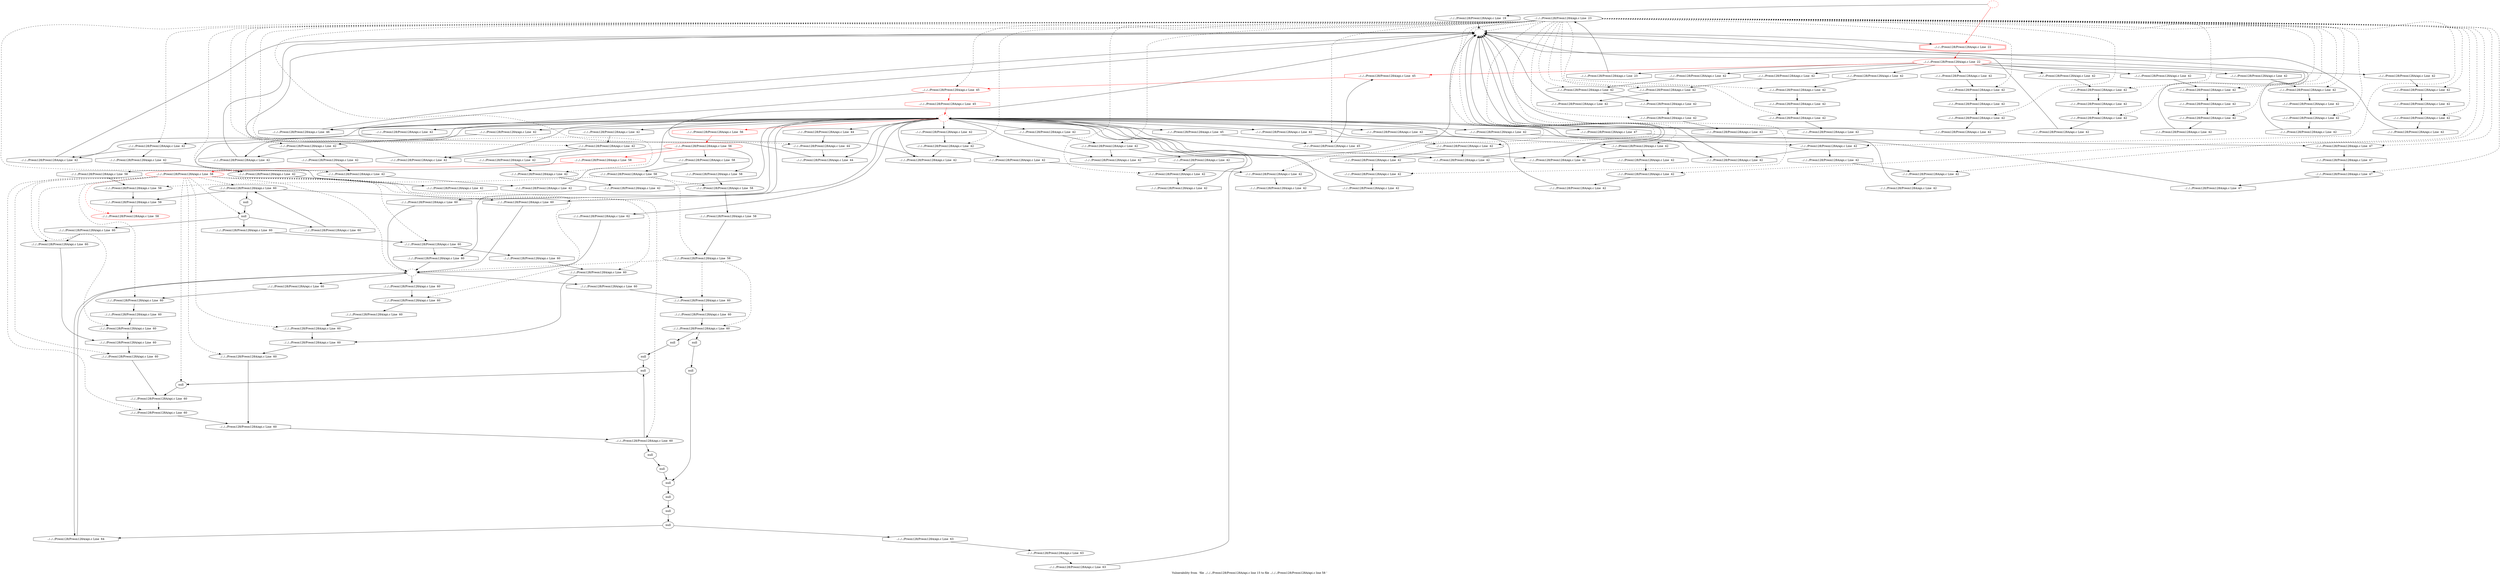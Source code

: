 digraph "Vulnerability from 'file ../../../Preon128/Preon128A/api.c line 15 to file ../../../Preon128/Preon128A/api.c line 58 '  "{
label="Vulnerability from  'file ../../../Preon128/Preon128A/api.c line 15 to file ../../../Preon128/Preon128A/api.c line 58 ' ";
node_3170[shape=ellipse,style=solid,label="../../../Preon128/Preon128A/api.c Line  23"]
node_3165[shape=ellipse,style=dashed,label=""]
"node_3170"->"node_3165" [style=dashed]
node_3250[shape=ellipse,style=solid,label="../../../Preon128/Preon128A/api.c Line  42"]
"node_3170"->"node_3250" [style=dashed]
node_3254[shape=ellipse,style=solid,label="../../../Preon128/Preon128A/api.c Line  42"]
"node_3170"->"node_3254" [style=dashed]
node_3205[shape=ellipse,style=solid,label="../../../Preon128/Preon128A/api.c Line  42"]
"node_3170"->"node_3205" [style=dashed]
node_3259[shape=ellipse,style=solid,label="../../../Preon128/Preon128A/api.c Line  44"]
"node_3170"->"node_3259" [style=dashed]
node_3262[shape=ellipse,style=solid,label="../../../Preon128/Preon128A/api.c Line  45"]
"node_3170"->"node_3262" [style=dashed]
node_3228[shape=ellipse,style=solid,label="../../../Preon128/Preon128A/api.c Line  42"]
"node_3170"->"node_3228" [style=dashed]
node_3241[shape=ellipse,style=solid,label="../../../Preon128/Preon128A/api.c Line  42"]
"node_3170"->"node_3241" [style=dashed]
node_3264[shape=ellipse,style=solid,label="../../../Preon128/Preon128A/api.c Line  45", color=red]
"node_3170"->"node_3264" [style=dashed]
node_3221[shape=ellipse,style=solid,label="../../../Preon128/Preon128A/api.c Line  42"]
"node_3170"->"node_3221" [style=dashed]
node_3226[shape=ellipse,style=solid,label="../../../Preon128/Preon128A/api.c Line  42"]
"node_3170"->"node_3226" [style=dashed]
node_3268[shape=ellipse,style=solid,label="../../../Preon128/Preon128A/api.c Line  47"]
"node_3170"->"node_3268" [style=dashed]
node_3215[shape=ellipse,style=solid,label="../../../Preon128/Preon128A/api.c Line  42"]
"node_3170"->"node_3215" [style=dashed]
node_3237[shape=ellipse,style=solid,label="../../../Preon128/Preon128A/api.c Line  42"]
"node_3170"->"node_3237" [style=dashed]
node_3176[shape=ellipse,style=solid,label="../../../Preon128/Preon128A/api.c Line  42"]
"node_3170"->"node_3176" [style=dashed]
node_3270[shape=ellipse,style=solid,label="../../../Preon128/Preon128A/api.c Line  47"]
"node_3170"->"node_3270" [style=dashed]
node_3174[shape=ellipse,style=solid,label="../../../Preon128/Preon128A/api.c Line  42"]
"node_3170"->"node_3174" [style=dashed]
node_3172[shape=ellipse,style=solid,label="../../../Preon128/Preon128A/api.c Line  42"]
"node_3170"->"node_3172" [style=dashed]
node_3208[shape=ellipse,style=solid,label="../../../Preon128/Preon128A/api.c Line  42"]
"node_3170"->"node_3208" [style=dashed]
node_3232[shape=ellipse,style=solid,label="../../../Preon128/Preon128A/api.c Line  42"]
"node_3170"->"node_3232" [style=dashed]
node_3185[shape=ellipse,style=solid,label="../../../Preon128/Preon128A/api.c Line  42"]
"node_3170"->"node_3185" [style=dashed]
node_3239[shape=ellipse,style=solid,label="../../../Preon128/Preon128A/api.c Line  42"]
"node_3170"->"node_3239" [style=dashed]
node_3243[shape=ellipse,style=solid,label="../../../Preon128/Preon128A/api.c Line  42"]
"node_3170"->"node_3243" [style=dashed]
node_3183[shape=ellipse,style=solid,label="../../../Preon128/Preon128A/api.c Line  42"]
"node_3170"->"node_3183" [style=dashed]
node_3181[shape=ellipse,style=solid,label="../../../Preon128/Preon128A/api.c Line  42"]
"node_3170"->"node_3181" [style=dashed]
node_3187[shape=ellipse,style=solid,label="../../../Preon128/Preon128A/api.c Line  42"]
"node_3170"->"node_3187" [style=dashed]
node_3219[shape=ellipse,style=solid,label="../../../Preon128/Preon128A/api.c Line  42"]
"node_3170"->"node_3219" [style=dashed]
node_3194[shape=ellipse,style=solid,label="../../../Preon128/Preon128A/api.c Line  42"]
"node_3170"->"node_3194" [style=dashed]
node_3192[shape=ellipse,style=solid,label="../../../Preon128/Preon128A/api.c Line  42"]
"node_3170"->"node_3192" [style=dashed]
node_3230[shape=ellipse,style=solid,label="../../../Preon128/Preon128A/api.c Line  42"]
"node_3170"->"node_3230" [style=dashed]
node_3210[shape=ellipse,style=solid,label="../../../Preon128/Preon128A/api.c Line  42"]
"node_3170"->"node_3210" [style=dashed]
node_3198[shape=ellipse,style=solid,label="../../../Preon128/Preon128A/api.c Line  42"]
"node_3170"->"node_3198" [style=dashed]
node_3252[shape=ellipse,style=solid,label="../../../Preon128/Preon128A/api.c Line  42"]
"node_3170"->"node_3252" [style=dashed]
node_3248[shape=ellipse,style=solid,label="../../../Preon128/Preon128A/api.c Line  42"]
"node_3170"->"node_3248" [style=dashed]
node_3196[shape=ellipse,style=solid,label="../../../Preon128/Preon128A/api.c Line  42"]
"node_3170"->"node_3196" [style=dashed]
node_3217[shape=ellipse,style=solid,label="../../../Preon128/Preon128A/api.c Line  42"]
"node_3170"->"node_3217" [style=dashed]
node_3203[shape=ellipse,style=solid,label="../../../Preon128/Preon128A/api.c Line  42"]
"node_3170"->"node_3203" [style=dashed]
node_3169[shape=doubleoctagon,style=solid,label="../../../Preon128/Preon128A/api.c Line  22", color=red]
node_3168[shape=ellipse,style=solid,label="../../../Preon128/Preon128A/api.c Line  22", color=red]
"node_3169"->"node_3168" [color=red]
node_3249[shape=octagon,style=solid,label="../../../Preon128/Preon128A/api.c Line  42"]
"node_3168"->"node_3249"
node_3227[shape=octagon,style=solid,label="../../../Preon128/Preon128A/api.c Line  42"]
"node_3168"->"node_3227"
node_3171[shape=octagon,style=solid,label="../../../Preon128/Preon128A/api.c Line  23"]
"node_3168"->"node_3171"
node_3265[shape=octagon,style=solid,label="../../../Preon128/Preon128A/api.c Line  45", color=red]
"node_3168"->"node_3265" [color=red]
node_3173[shape=octagon,style=solid,label="../../../Preon128/Preon128A/api.c Line  42"]
"node_3168"->"node_3173"
node_3238[shape=octagon,style=solid,label="../../../Preon128/Preon128A/api.c Line  42"]
"node_3168"->"node_3238"
node_3204[shape=octagon,style=solid,label="../../../Preon128/Preon128A/api.c Line  42"]
"node_3168"->"node_3204"
node_3182[shape=octagon,style=solid,label="../../../Preon128/Preon128A/api.c Line  42"]
"node_3168"->"node_3182"
node_3216[shape=octagon,style=solid,label="../../../Preon128/Preon128A/api.c Line  42"]
"node_3168"->"node_3216"
node_3193[shape=octagon,style=solid,label="../../../Preon128/Preon128A/api.c Line  42"]
"node_3168"->"node_3193"
node_3167[shape=ellipse,style=dashed,label="", color=red]
"node_3167"->"node_3169" [color=red]
node_3166[shape=octagon,style=solid,label="../../../Preon128/Preon128A/api.c Line  19"]
"node_3167"->"node_3166"
"node_3166"->"node_3165"
"node_3165"->"node_3169"
node_3164[shape=ellipse,style=dashed,label="", color=red]
node_3330[shape=octagon,style=solid,label="../../../Preon128/Preon128A/api.c Line  62"]
"node_3164"->"node_3330"
node_3257[shape=octagon,style=solid,label="../../../Preon128/Preon128A/api.c Line  42"]
"node_3164"->"node_3257"
node_3253[shape=octagon,style=solid,label="../../../Preon128/Preon128A/api.c Line  42"]
"node_3164"->"node_3253"
node_3224[shape=octagon,style=solid,label="../../../Preon128/Preon128A/api.c Line  42"]
"node_3164"->"node_3224"
node_3260[shape=octagon,style=solid,label="../../../Preon128/Preon128A/api.c Line  44"]
"node_3164"->"node_3260"
node_3261[shape=octagon,style=solid,label="../../../Preon128/Preon128A/api.c Line  44"]
"node_3164"->"node_3261"
node_3283[shape=octagon,style=solid,label="../../../Preon128/Preon128A/api.c Line  60"]
"node_3164"->"node_3283"
node_3213[shape=octagon,style=solid,label="../../../Preon128/Preon128A/api.c Line  42"]
"node_3164"->"node_3213"
node_3263[shape=octagon,style=solid,label="../../../Preon128/Preon128A/api.c Line  45"]
"node_3164"->"node_3263"
node_3321[shape=octagon,style=solid,label="../../../Preon128/Preon128A/api.c Line  60"]
"node_3164"->"node_3321"
node_3267[shape=octagon,style=solid,label="../../../Preon128/Preon128A/api.c Line  46"]
"node_3164"->"node_3267"
node_3304[shape=octagon,style=solid,label="../../../Preon128/Preon128A/api.c Line  60"]
"node_3164"->"node_3304"
node_3269[shape=octagon,style=solid,label="../../../Preon128/Preon128A/api.c Line  47"]
"node_3164"->"node_3269"
node_3175[shape=octagon,style=solid,label="../../../Preon128/Preon128A/api.c Line  42"]
"node_3164"->"node_3175"
node_3246[shape=octagon,style=solid,label="../../../Preon128/Preon128A/api.c Line  42"]
"node_3164"->"node_3246"
node_3179[shape=octagon,style=solid,label="../../../Preon128/Preon128A/api.c Line  42"]
"node_3164"->"node_3179"
node_3186[shape=octagon,style=solid,label="../../../Preon128/Preon128A/api.c Line  42"]
"node_3164"->"node_3186"
node_3201[shape=octagon,style=solid,label="../../../Preon128/Preon128A/api.c Line  42"]
"node_3164"->"node_3201"
node_3209[shape=octagon,style=solid,label="../../../Preon128/Preon128A/api.c Line  42"]
"node_3164"->"node_3209"
node_3273[shape=octagon,style=solid,label="../../../Preon128/Preon128A/api.c Line  56", color=red]
"node_3164"->"node_3273" [color=red]
node_3242[shape=octagon,style=solid,label="../../../Preon128/Preon128A/api.c Line  42"]
"node_3164"->"node_3242"
node_3190[shape=octagon,style=solid,label="../../../Preon128/Preon128A/api.c Line  42"]
"node_3164"->"node_3190"
node_3235[shape=octagon,style=solid,label="../../../Preon128/Preon128A/api.c Line  42"]
"node_3164"->"node_3235"
node_3197[shape=octagon,style=solid,label="../../../Preon128/Preon128A/api.c Line  42"]
"node_3164"->"node_3197"
node_3220[shape=octagon,style=solid,label="../../../Preon128/Preon128A/api.c Line  42"]
"node_3164"->"node_3220"
node_3231[shape=octagon,style=solid,label="../../../Preon128/Preon128A/api.c Line  42"]
"node_3164"->"node_3231"
node_3285[shape=octagon,style=solid,label="../../../Preon128/Preon128A/api.c Line  60"]
node_3284[shape=ellipse,style=solid,label="../../../Preon128/Preon128A/api.c Line  60"]
"node_3285"->"node_3284"
node_3286[shape=ellipse,style=solid,label="../../../Preon128/Preon128A/api.c Line  60"]
node_3289[shape=octagon,style=solid,label="null"]
"node_3286"->"node_3289"
node_3291[shape=octagon,style=solid,label="null"]
"node_3286"->"node_3291"
node_3236[shape=octagon,style=solid,label="../../../Preon128/Preon128A/api.c Line  42"]
"node_3236"->"node_3165"
node_3329[shape=octagon,style=solid,label="null"]
node_3328[shape=ellipse,style=solid,label="null"]
"node_3329"->"node_3328"
node_3282[shape=ellipse,style=dashed,label=""]
"node_3330"->"node_3282"
node_3202[shape=octagon,style=solid,label="../../../Preon128/Preon128A/api.c Line  42"]
"node_3202"->"node_3165"
node_3309[shape=ellipse,style=solid,label="../../../Preon128/Preon128A/api.c Line  60"]
node_3299[shape=octagon,style=solid,label="../../../Preon128/Preon128A/api.c Line  60"]
"node_3309"->"node_3299"
node_3310[shape=octagon,style=solid,label="../../../Preon128/Preon128A/api.c Line  60"]
"node_3310"->"node_3309"
node_3258[shape=octagon,style=solid,label="../../../Preon128/Preon128A/api.c Line  42"]
"node_3250"->"node_3258"
node_3335[shape=ellipse,style=solid,label="../../../Preon128/Preon128A/api.c Line  58", color=red]
node_3336[shape=octagon,style=solid,label="../../../Preon128/Preon128A/api.c Line  58"]
"node_3336"->"node_3335"
node_3211[shape=octagon,style=solid,label="../../../Preon128/Preon128A/api.c Line  42"]
"node_3211"->"node_3210"
node_3240[shape=octagon,style=solid,label="../../../Preon128/Preon128A/api.c Line  42"]
"node_3240"->"node_3239"
"node_3249"->"node_3248"
node_3255[shape=octagon,style=solid,label="../../../Preon128/Preon128A/api.c Line  42"]
"node_3255"->"node_3254"
node_3256[shape=octagon,style=solid,label="../../../Preon128/Preon128A/api.c Line  42"]
"node_3256"->"node_3164"
node_3229[shape=octagon,style=solid,label="../../../Preon128/Preon128A/api.c Line  42"]
"node_3229"->"node_3228"
"node_3257"->"node_3165"
"node_3258"->"node_3165"
node_3317[shape=ellipse,style=solid,label="../../../Preon128/Preon128A/api.c Line  60"]
node_3316[shape=octagon,style=solid,label="../../../Preon128/Preon128A/api.c Line  60"]
"node_3317"->"node_3316"
node_3318[shape=octagon,style=solid,label="../../../Preon128/Preon128A/api.c Line  60"]
"node_3318"->"node_3317"
node_3295[shape=octagon,style=solid,label="null"]
node_3294[shape=ellipse,style=solid,label="null"]
"node_3295"->"node_3294"
node_3296[shape=ellipse,style=solid,label="../../../Preon128/Preon128A/api.c Line  60"]
"node_3296"->"node_3295"
node_3325[shape=octagon,style=solid,label="null"]
"node_3296"->"node_3325"
"node_3253"->"node_3252"
"node_3254"->"node_3256"
node_3214[shape=octagon,style=solid,label="../../../Preon128/Preon128A/api.c Line  42"]
"node_3205"->"node_3214"
"node_3227"->"node_3226"
"node_3224"->"node_3165"
node_3301[shape=octagon,style=solid,label="../../../Preon128/Preon128A/api.c Line  60"]
node_3300[shape=ellipse,style=solid,label="../../../Preon128/Preon128A/api.c Line  60"]
"node_3301"->"node_3300"
node_3302[shape=ellipse,style=solid,label="../../../Preon128/Preon128A/api.c Line  60"]
"node_3302"->"node_3301"
"node_3259"->"node_3261"
"node_3260"->"node_3259"
node_3225[shape=octagon,style=solid,label="../../../Preon128/Preon128A/api.c Line  42"]
"node_3225"->"node_3165"
node_3313[shape=ellipse,style=solid,label="../../../Preon128/Preon128A/api.c Line  60"]
node_3297[shape=octagon,style=solid,label="../../../Preon128/Preon128A/api.c Line  60"]
"node_3313"->"node_3297"
node_3314[shape=octagon,style=solid,label="../../../Preon128/Preon128A/api.c Line  60"]
"node_3314"->"node_3313"
node_3298[shape=ellipse,style=solid,label="../../../Preon128/Preon128A/api.c Line  60"]
"node_3299"->"node_3298"
"node_3300"->"node_3299"
node_3200[shape=octagon,style=solid,label="../../../Preon128/Preon128A/api.c Line  42"]
"node_3200"->"node_3164"
"node_3261"->"node_3165"
"node_3262"->"node_3265"
node_3199[shape=octagon,style=solid,label="../../../Preon128/Preon128A/api.c Line  42"]
"node_3199"->"node_3198"
node_3206[shape=octagon,style=solid,label="../../../Preon128/Preon128A/api.c Line  42"]
"node_3206"->"node_3205"
node_3331[shape=ellipse,style=solid,label="../../../Preon128/Preon128A/api.c Line  63"]
node_3333[shape=octagon,style=solid,label="../../../Preon128/Preon128A/api.c Line  63"]
"node_3331"->"node_3333"
node_3332[shape=octagon,style=solid,label="../../../Preon128/Preon128A/api.c Line  63"]
"node_3332"->"node_3331"
"node_3228"->"node_3236"
"node_3241"->"node_3246"
node_3244[shape=octagon,style=solid,label="../../../Preon128/Preon128A/api.c Line  42"]
"node_3241"->"node_3244"
node_3288[shape=ellipse,style=solid,label="null"]
"node_3289"->"node_3288"
node_3290[shape=ellipse,style=solid,label="null"]
"node_3290"->"node_3325"
"node_3283"->"node_3282"
node_3287[shape=octagon,style=solid,label="../../../Preon128/Preon128A/api.c Line  60"]
"node_3284"->"node_3287"
"node_3213"->"node_3165"
"node_3263"->"node_3262"
node_3266[shape=octagon,style=solid,label="../../../Preon128/Preon128A/api.c Line  45", color=red]
"node_3264"->"node_3266" [color=red]
"node_3264"->"node_3267"
node_3223[shape=octagon,style=solid,label="../../../Preon128/Preon128A/api.c Line  42"]
"node_3221"->"node_3223"
"node_3321"->"node_3282"
node_3322[shape=ellipse,style=solid,label="../../../Preon128/Preon128A/api.c Line  60"]
"node_3322"->"node_3316"
node_3311[shape=ellipse,style=solid,label="../../../Preon128/Preon128A/api.c Line  60"]
"node_3311"->"node_3310"
"node_3311"->"node_3321"
node_3312[shape=octagon,style=solid,label="../../../Preon128/Preon128A/api.c Line  60"]
"node_3312"->"node_3311"
node_3207[shape=octagon,style=solid,label="../../../Preon128/Preon128A/api.c Line  47"]
"node_3207"->"node_3164"
"node_3226"->"node_3229"
node_3323[shape=octagon,style=solid,label="../../../Preon128/Preon128A/api.c Line  60"]
"node_3323"->"node_3322"
node_3324[shape=ellipse,style=solid,label="null"]
"node_3324"->"node_3314"
node_3222[shape=octagon,style=solid,label="../../../Preon128/Preon128A/api.c Line  42"]
"node_3222"->"node_3221"
"node_3171"->"node_3170"
node_3178[shape=octagon,style=solid,label="../../../Preon128/Preon128A/api.c Line  42"]
"node_3178"->"node_3164"
"node_3333"->"node_3164"
node_3334[shape=octagon,style=solid,label="../../../Preon128/Preon128A/api.c Line  64"]
"node_3334"->"node_3282"
"node_3265"->"node_3264" [color=red]
"node_3266"->"node_3164" [color=red]
node_3177[shape=octagon,style=solid,label="../../../Preon128/Preon128A/api.c Line  42"]
"node_3177"->"node_3176"
"node_3214"->"node_3165"
"node_3287"->"node_3286"
node_3327[shape=octagon,style=solid,label="null"]
"node_3288"->"node_3327"
"node_3267"->"node_3165"
node_3271[shape=octagon,style=solid,label="../../../Preon128/Preon128A/api.c Line  47"]
"node_3268"->"node_3271"
node_3218[shape=octagon,style=solid,label="../../../Preon128/Preon128A/api.c Line  42"]
"node_3215"->"node_3218"
node_3303[shape=octagon,style=solid,label="../../../Preon128/Preon128A/api.c Line  60"]
"node_3303"->"node_3302"
"node_3304"->"node_3282"
"node_3297"->"node_3296"
"node_3298"->"node_3297"
"node_3237"->"node_3240"
"node_3325"->"node_3324"
node_3326[shape=ellipse,style=solid,label="null"]
"node_3326"->"node_3329"
"node_3176"->"node_3178"
"node_3269"->"node_3268"
"node_3270"->"node_3207"
"node_3291"->"node_3290"
node_3292[shape=ellipse,style=solid,label="../../../Preon128/Preon128A/api.c Line  58", color=red]
"node_3292"->"node_3309" [style=dashed]
"node_3292"->"node_3335" [color=red, style=dashed]
"node_3292"->"node_3317" [style=dashed]
"node_3292"->"node_3296" [style=dashed]
"node_3292"->"node_3302" [style=dashed]
"node_3292"->"node_3313" [style=dashed]
"node_3292"->"node_3300" [style=dashed]
"node_3292"->"node_3322" [style=dashed]
"node_3292"->"node_3311" [style=dashed]
"node_3292"->"node_3324" [style=dashed]
"node_3292"->"node_3298" [style=dashed]
node_3305[shape=ellipse,style=solid,label="../../../Preon128/Preon128A/api.c Line  60"]
"node_3292"->"node_3305" [style=dashed]
node_3307[shape=ellipse,style=solid,label="null"]
"node_3292"->"node_3307" [style=dashed]
node_3315[shape=ellipse,style=solid,label="../../../Preon128/Preon128A/api.c Line  60"]
"node_3292"->"node_3315" [style=dashed]
node_3319[shape=ellipse,style=solid,label="../../../Preon128/Preon128A/api.c Line  60"]
"node_3292"->"node_3319" [style=dashed]
"node_3292"->"node_3282" [style=dashed]
"node_3175"->"node_3174"
"node_3305"->"node_3336"
"node_3305"->"node_3304"
node_3308[shape=octagon,style=solid,label="null"]
"node_3305"->"node_3308"
node_3306[shape=octagon,style=solid,label="../../../Preon128/Preon128A/api.c Line  60"]
"node_3306"->"node_3305"
"node_3174"->"node_3177"
"node_3174"->"node_3179"
"node_3246"->"node_3165"
"node_3271"->"node_3270"
node_3272[shape=ellipse,style=solid,label="../../../Preon128/Preon128A/api.c Line  56", color=red]
node_3293[shape=octagon,style=solid,label="../../../Preon128/Preon128A/api.c Line  58", color=red]
"node_3272"->"node_3293" [color=red]
node_3275[shape=octagon,style=solid,label="../../../Preon128/Preon128A/api.c Line  58"]
"node_3272"->"node_3275"
node_3277[shape=octagon,style=solid,label="../../../Preon128/Preon128A/api.c Line  58"]
"node_3272"->"node_3277"
node_3279[shape=octagon,style=solid,label="../../../Preon128/Preon128A/api.c Line  58"]
"node_3272"->"node_3279"
"node_3173"->"node_3172"
"node_3238"->"node_3237"
node_3234[shape=octagon,style=solid,label="../../../Preon128/Preon128A/api.c Line  42"]
"node_3234"->"node_3164"
node_3180[shape=octagon,style=solid,label="../../../Preon128/Preon128A/api.c Line  42"]
"node_3172"->"node_3180"
node_3233[shape=octagon,style=solid,label="../../../Preon128/Preon128A/api.c Line  42"]
"node_3233"->"node_3232"
"node_3179"->"node_3165"
"node_3186"->"node_3185"
"node_3208"->"node_3211"
"node_3208"->"node_3213"
"node_3232"->"node_3234"
"node_3185"->"node_3190"
node_3188[shape=octagon,style=solid,label="../../../Preon128/Preon128A/api.c Line  42"]
"node_3185"->"node_3188"
node_3247[shape=octagon,style=solid,label="../../../Preon128/Preon128A/api.c Line  42"]
"node_3239"->"node_3247"
"node_3201"->"node_3165"
"node_3293"->"node_3292" [color=red]
"node_3294"->"node_3327"
"node_3204"->"node_3203"
node_3184[shape=octagon,style=solid,label="../../../Preon128/Preon128A/api.c Line  42"]
"node_3184"->"node_3183"
node_3245[shape=octagon,style=solid,label="../../../Preon128/Preon128A/api.c Line  42"]
"node_3243"->"node_3245"
"node_3307"->"node_3312"
"node_3307"->"node_3323"
"node_3307"->"node_3306"
"node_3308"->"node_3307"
node_3191[shape=octagon,style=solid,label="../../../Preon128/Preon128A/api.c Line  42"]
"node_3183"->"node_3191"
"node_3327"->"node_3326"
"node_3328"->"node_3332"
"node_3328"->"node_3334"
"node_3182"->"node_3181"
"node_3181"->"node_3184"
"node_3180"->"node_3165"
"node_3216"->"node_3215"
"node_3218"->"node_3217"
"node_3209"->"node_3208"
"node_3273"->"node_3272" [color=red]
node_3274[shape=ellipse,style=solid,label="../../../Preon128/Preon128A/api.c Line  58"]
node_3276[shape=ellipse,style=solid,label="../../../Preon128/Preon128A/api.c Line  58"]
"node_3274"->"node_3276" [style=dashed]
node_3278[shape=ellipse,style=solid,label="../../../Preon128/Preon128A/api.c Line  58"]
"node_3274"->"node_3278" [style=dashed]
node_3280[shape=ellipse,style=solid,label="../../../Preon128/Preon128A/api.c Line  58"]
"node_3274"->"node_3280" [style=dashed]
"node_3275"->"node_3274"
"node_3276"->"node_3336"
"node_3315"->"node_3314"
"node_3316"->"node_3315"
node_3189[shape=octagon,style=solid,label="../../../Preon128/Preon128A/api.c Line  42"]
"node_3187"->"node_3189"
"node_3244"->"node_3243"
"node_3219"->"node_3224"
"node_3219"->"node_3222"
"node_3277"->"node_3276"
node_3281[shape=octagon,style=solid,label="../../../Preon128/Preon128A/api.c Line  58"]
"node_3278"->"node_3281"
"node_3194"->"node_3202"
"node_3279"->"node_3278"
"node_3280"->"node_3286" [style=dashed]
"node_3280"->"node_3284" [style=dashed]
"node_3280"->"node_3282" [style=dashed]
"node_3193"->"node_3192"
"node_3319"->"node_3318"
node_3320[shape=octagon,style=solid,label="../../../Preon128/Preon128A/api.c Line  60"]
"node_3320"->"node_3319"
node_3195[shape=octagon,style=solid,label="../../../Preon128/Preon128A/api.c Line  42"]
"node_3192"->"node_3195"
"node_3191"->"node_3165"
"node_3223"->"node_3164"
"node_3247"->"node_3165"
"node_3242"->"node_3241"
"node_3190"->"node_3165"
"node_3235"->"node_3165"
"node_3189"->"node_3164"
"node_3230"->"node_3233"
"node_3230"->"node_3235"
"node_3188"->"node_3187"
"node_3195"->"node_3194"
node_3212[shape=octagon,style=solid,label="../../../Preon128/Preon128A/api.c Line  42"]
"node_3210"->"node_3212"
"node_3212"->"node_3164"
"node_3198"->"node_3200"
"node_3245"->"node_3164"
node_3251[shape=octagon,style=solid,label="../../../Preon128/Preon128A/api.c Line  42"]
"node_3251"->"node_3250"
"node_3252"->"node_3255"
"node_3252"->"node_3257"
"node_3248"->"node_3251"
"node_3197"->"node_3196"
"node_3196"->"node_3199"
"node_3196"->"node_3201"
"node_3217"->"node_3225"
"node_3281"->"node_3280"
"node_3282"->"node_3285"
"node_3282"->"node_3334"
"node_3282"->"node_3303"
"node_3282"->"node_3320"
"node_3203"->"node_3206"
"node_3220"->"node_3219"
"node_3231"->"node_3230"
}

